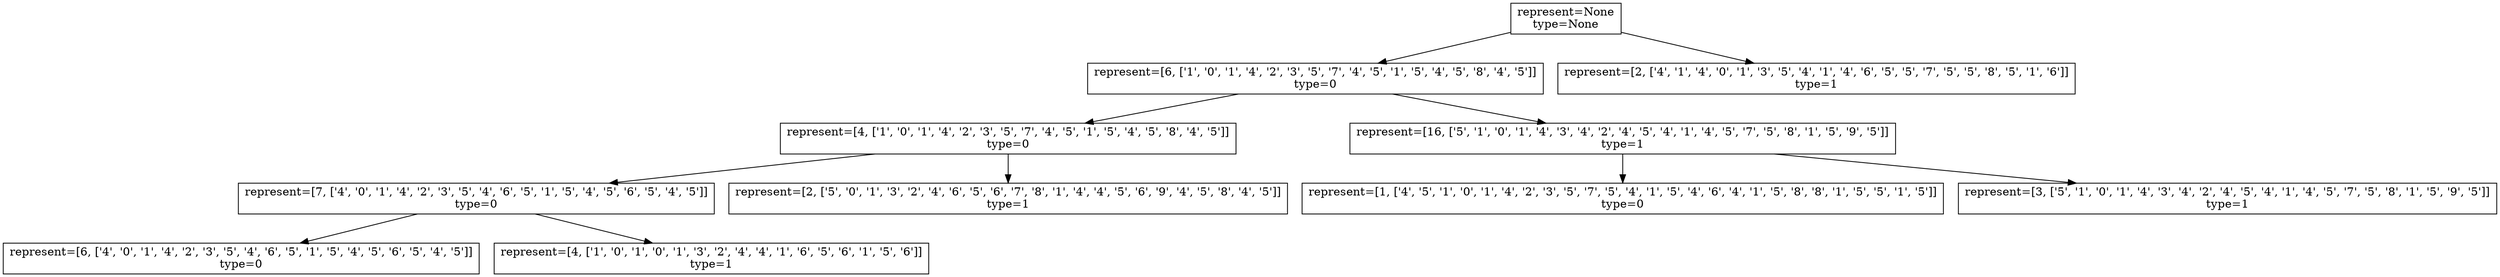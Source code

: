 digraph G{
node [shape=box];
edge [fontname=helvetica];
0 [label=<represent=None<br/>type=None<br/>>];
2 [label=<represent=[6, ['1', '0', '1', '4', '2', '3', '5', '7', '4', '5', '1', '5', '4', '5', '8', '4', '5']]<br/>type=0<br/>>];
4 [label=<represent=[4, ['1', '0', '1', '4', '2', '3', '5', '7', '4', '5', '1', '5', '4', '5', '8', '4', '5']]<br/>type=0<br/>>];
6 [label=<represent=[7, ['4', '0', '1', '4', '2', '3', '5', '4', '6', '5', '1', '5', '4', '5', '6', '5', '4', '5']]<br/>type=0<br/>>];
8 [label=<represent=[6, ['4', '0', '1', '4', '2', '3', '5', '4', '6', '5', '1', '5', '4', '5', '6', '5', '4', '5']]<br/>type=0<br/>>];
7 [label=<represent=[4, ['1', '0', '1', '0', '1', '3', '2', '4', '4', '1', '6', '5', '6', '1', '5', '6']]<br/>type=1<br/>>];
5 [label=<represent=[2, ['5', '0', '1', '3', '2', '4', '6', '5', '6', '7', '8', '1', '4', '4', '5', '6', '9', '4', '5', '8', '4', '5']]<br/>type=1<br/>>];
3 [label=<represent=[16, ['5', '1', '0', '1', '4', '3', '4', '2', '4', '5', '4', '1', '4', '5', '7', '5', '8', '1', '5', '9', '5']]<br/>type=1<br/>>];
10 [label=<represent=[1, ['4', '5', '1', '0', '1', '4', '2', '3', '5', '7', '5', '4', '1', '5', '4', '6', '4', '1', '5', '8', '8', '1', '5', '5', '1', '5']]<br/>type=0<br/>>];
9 [label=<represent=[3, ['5', '1', '0', '1', '4', '3', '4', '2', '4', '5', '4', '1', '4', '5', '7', '5', '8', '1', '5', '9', '5']]<br/>type=1<br/>>];
1 [label=<represent=[2, ['4', '1', '4', '0', '1', '3', '5', '4', '1', '4', '6', '5', '5', '7', '5', '5', '8', '5', '1', '6']]<br/>type=1<br/>>];
0 -> 1;
0 -> 2;
2 -> 3;
2 -> 4;
4 -> 5;
4 -> 6;
6 -> 7;
6 -> 8;
3 -> 9;
3 -> 10;
}